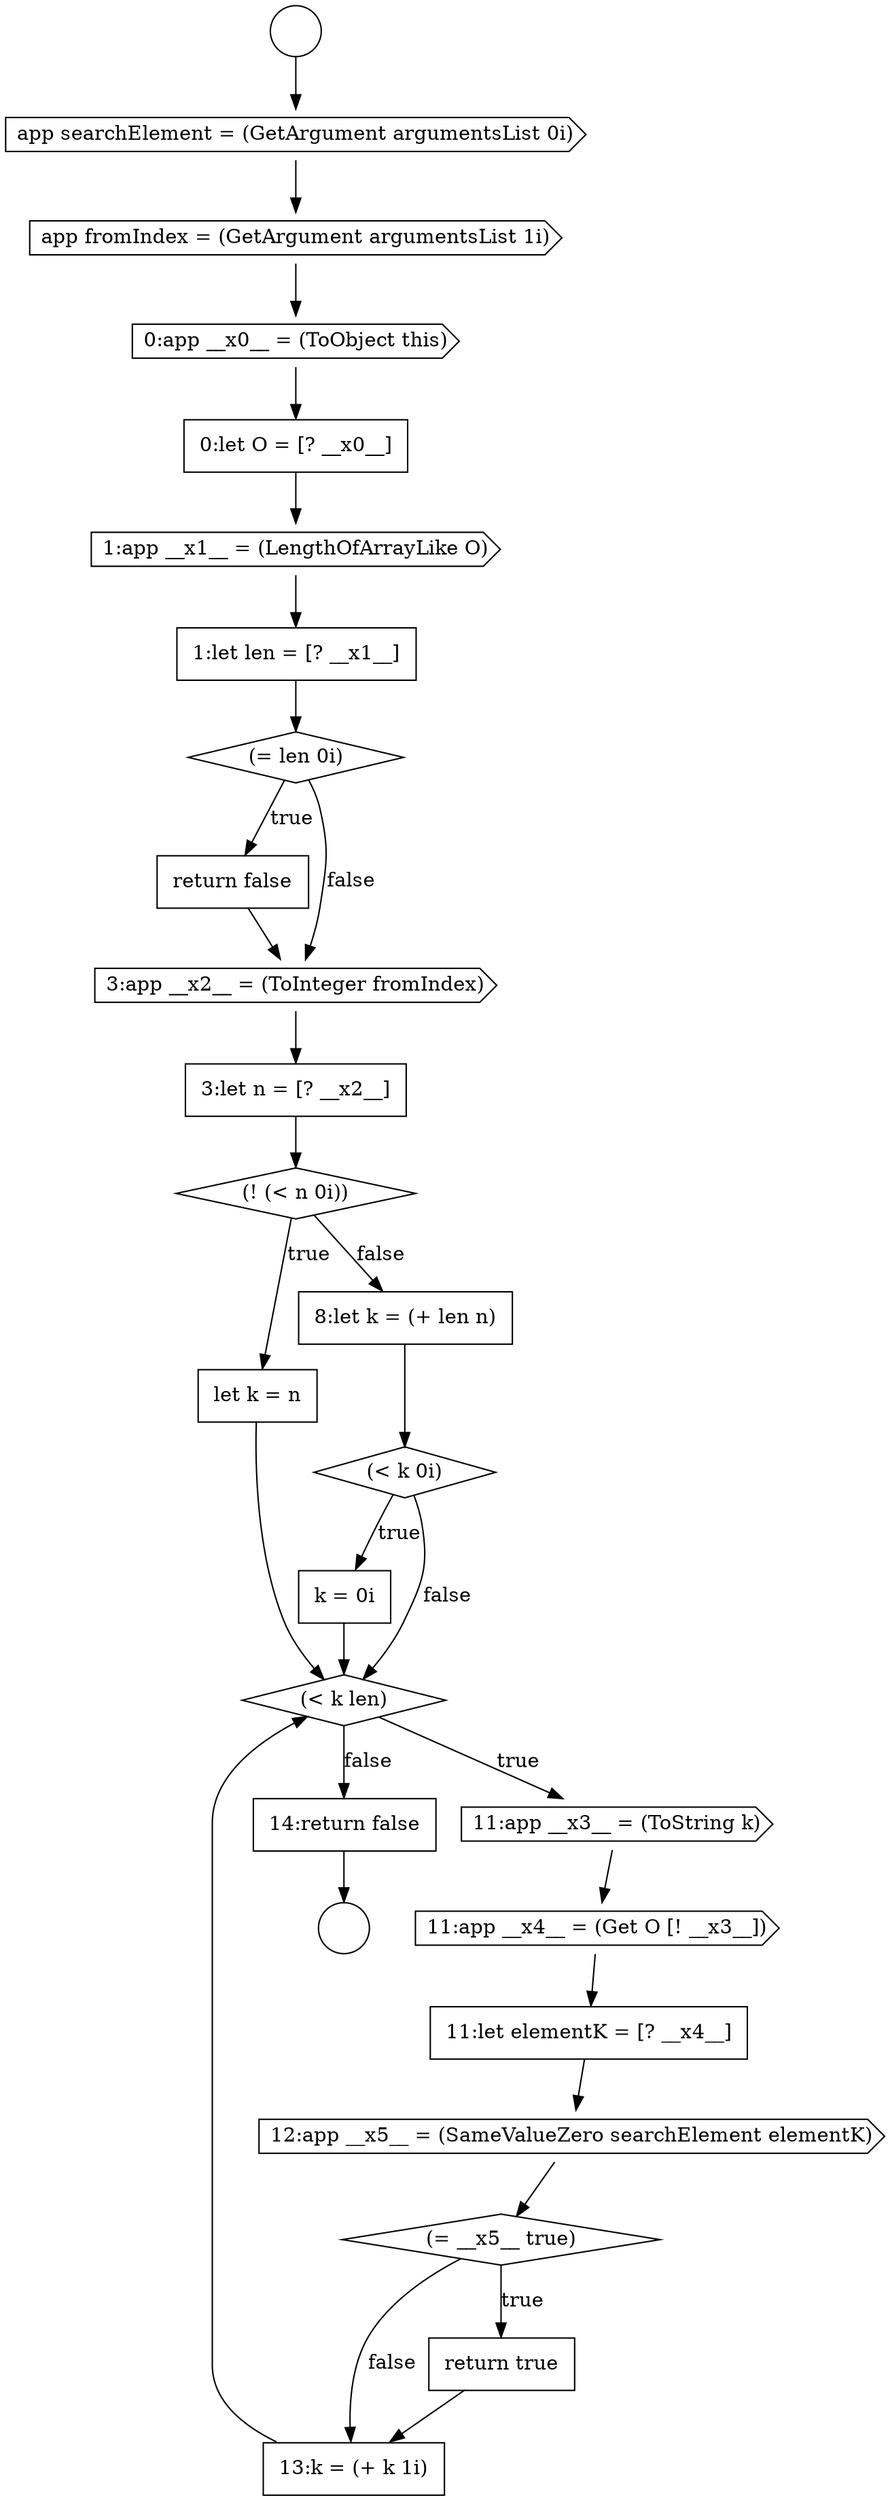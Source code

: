 digraph {
  node15806 [shape=none, margin=0, label=<<font color="black">
    <table border="0" cellborder="1" cellspacing="0" cellpadding="10">
      <tr><td align="left">k = 0i</td></tr>
    </table>
  </font>> color="black" fillcolor="white" style=filled]
  node15795 [shape=none, margin=0, label=<<font color="black">
    <table border="0" cellborder="1" cellspacing="0" cellpadding="10">
      <tr><td align="left">0:let O = [? __x0__]</td></tr>
    </table>
  </font>> color="black" fillcolor="white" style=filled]
  node15812 [shape=diamond, label=<<font color="black">(= __x5__ true)</font>> color="black" fillcolor="white" style=filled]
  node15802 [shape=diamond, label=<<font color="black">(! (&lt; n 0i))</font>> color="black" fillcolor="white" style=filled]
  node15799 [shape=none, margin=0, label=<<font color="black">
    <table border="0" cellborder="1" cellspacing="0" cellpadding="10">
      <tr><td align="left">return false</td></tr>
    </table>
  </font>> color="black" fillcolor="white" style=filled]
  node15811 [shape=cds, label=<<font color="black">12:app __x5__ = (SameValueZero searchElement elementK)</font>> color="black" fillcolor="white" style=filled]
  node15794 [shape=cds, label=<<font color="black">0:app __x0__ = (ToObject this)</font>> color="black" fillcolor="white" style=filled]
  node15792 [shape=cds, label=<<font color="black">app searchElement = (GetArgument argumentsList 0i)</font>> color="black" fillcolor="white" style=filled]
  node15815 [shape=none, margin=0, label=<<font color="black">
    <table border="0" cellborder="1" cellspacing="0" cellpadding="10">
      <tr><td align="left">14:return false</td></tr>
    </table>
  </font>> color="black" fillcolor="white" style=filled]
  node15810 [shape=none, margin=0, label=<<font color="black">
    <table border="0" cellborder="1" cellspacing="0" cellpadding="10">
      <tr><td align="left">11:let elementK = [? __x4__]</td></tr>
    </table>
  </font>> color="black" fillcolor="white" style=filled]
  node15814 [shape=none, margin=0, label=<<font color="black">
    <table border="0" cellborder="1" cellspacing="0" cellpadding="10">
      <tr><td align="left">13:k = (+ k 1i)</td></tr>
    </table>
  </font>> color="black" fillcolor="white" style=filled]
  node15790 [shape=circle label=" " color="black" fillcolor="white" style=filled]
  node15809 [shape=cds, label=<<font color="black">11:app __x4__ = (Get O [! __x3__])</font>> color="black" fillcolor="white" style=filled]
  node15807 [shape=diamond, label=<<font color="black">(&lt; k len)</font>> color="black" fillcolor="white" style=filled]
  node15813 [shape=none, margin=0, label=<<font color="black">
    <table border="0" cellborder="1" cellspacing="0" cellpadding="10">
      <tr><td align="left">return true</td></tr>
    </table>
  </font>> color="black" fillcolor="white" style=filled]
  node15808 [shape=cds, label=<<font color="black">11:app __x3__ = (ToString k)</font>> color="black" fillcolor="white" style=filled]
  node15791 [shape=circle label=" " color="black" fillcolor="white" style=filled]
  node15798 [shape=diamond, label=<<font color="black">(= len 0i)</font>> color="black" fillcolor="white" style=filled]
  node15793 [shape=cds, label=<<font color="black">app fromIndex = (GetArgument argumentsList 1i)</font>> color="black" fillcolor="white" style=filled]
  node15803 [shape=none, margin=0, label=<<font color="black">
    <table border="0" cellborder="1" cellspacing="0" cellpadding="10">
      <tr><td align="left">let k = n</td></tr>
    </table>
  </font>> color="black" fillcolor="white" style=filled]
  node15804 [shape=none, margin=0, label=<<font color="black">
    <table border="0" cellborder="1" cellspacing="0" cellpadding="10">
      <tr><td align="left">8:let k = (+ len n)</td></tr>
    </table>
  </font>> color="black" fillcolor="white" style=filled]
  node15797 [shape=none, margin=0, label=<<font color="black">
    <table border="0" cellborder="1" cellspacing="0" cellpadding="10">
      <tr><td align="left">1:let len = [? __x1__]</td></tr>
    </table>
  </font>> color="black" fillcolor="white" style=filled]
  node15805 [shape=diamond, label=<<font color="black">(&lt; k 0i)</font>> color="black" fillcolor="white" style=filled]
  node15796 [shape=cds, label=<<font color="black">1:app __x1__ = (LengthOfArrayLike O)</font>> color="black" fillcolor="white" style=filled]
  node15801 [shape=none, margin=0, label=<<font color="black">
    <table border="0" cellborder="1" cellspacing="0" cellpadding="10">
      <tr><td align="left">3:let n = [? __x2__]</td></tr>
    </table>
  </font>> color="black" fillcolor="white" style=filled]
  node15800 [shape=cds, label=<<font color="black">3:app __x2__ = (ToInteger fromIndex)</font>> color="black" fillcolor="white" style=filled]
  node15800 -> node15801 [ color="black"]
  node15806 -> node15807 [ color="black"]
  node15812 -> node15813 [label=<<font color="black">true</font>> color="black"]
  node15812 -> node15814 [label=<<font color="black">false</font>> color="black"]
  node15794 -> node15795 [ color="black"]
  node15798 -> node15799 [label=<<font color="black">true</font>> color="black"]
  node15798 -> node15800 [label=<<font color="black">false</font>> color="black"]
  node15813 -> node15814 [ color="black"]
  node15795 -> node15796 [ color="black"]
  node15802 -> node15803 [label=<<font color="black">true</font>> color="black"]
  node15802 -> node15804 [label=<<font color="black">false</font>> color="black"]
  node15792 -> node15793 [ color="black"]
  node15793 -> node15794 [ color="black"]
  node15803 -> node15807 [ color="black"]
  node15796 -> node15797 [ color="black"]
  node15814 -> node15807 [ color="black"]
  node15797 -> node15798 [ color="black"]
  node15790 -> node15792 [ color="black"]
  node15810 -> node15811 [ color="black"]
  node15811 -> node15812 [ color="black"]
  node15804 -> node15805 [ color="black"]
  node15809 -> node15810 [ color="black"]
  node15799 -> node15800 [ color="black"]
  node15801 -> node15802 [ color="black"]
  node15805 -> node15806 [label=<<font color="black">true</font>> color="black"]
  node15805 -> node15807 [label=<<font color="black">false</font>> color="black"]
  node15808 -> node15809 [ color="black"]
  node15807 -> node15808 [label=<<font color="black">true</font>> color="black"]
  node15807 -> node15815 [label=<<font color="black">false</font>> color="black"]
  node15815 -> node15791 [ color="black"]
}
